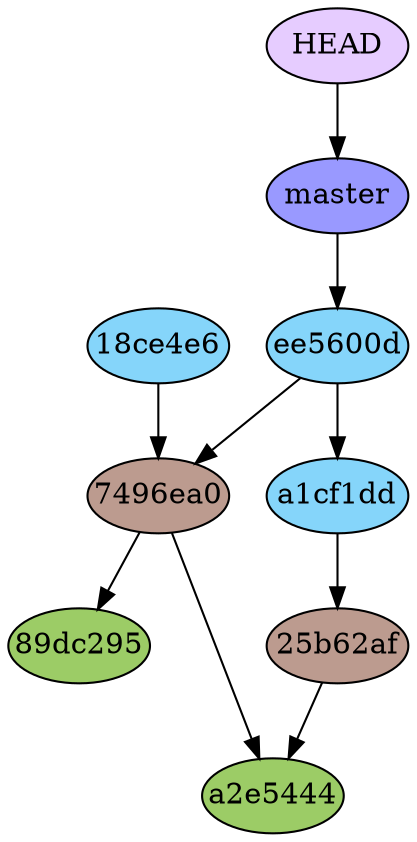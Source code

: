 digraph auto {
	graph [bgcolor=transparent]
	node [fixedsize=true style=filled width=0.95]
	"89dc295bf64c101d5cf637529bde87c5ab624d2b" [label="89dc295" fillcolor="#9ccc66"]
	a2e54446626d493073df79df2786339459f202f1 [label=a2e5444 fillcolor="#9ccc66"]
	"25b62afab12f572acd9e894ffe86f1052a103498" [label="25b62af" fillcolor="#bc9b8f"]
	"25b62afab12f572acd9e894ffe86f1052a103498" -> a2e54446626d493073df79df2786339459f202f1
	"7496ea036864cdee5ac6ab119203e4c4cc4ba868" [label="7496ea0" fillcolor="#bc9b8f"]
	"7496ea036864cdee5ac6ab119203e4c4cc4ba868" -> a2e54446626d493073df79df2786339459f202f1
	"7496ea036864cdee5ac6ab119203e4c4cc4ba868" -> "89dc295bf64c101d5cf637529bde87c5ab624d2b"
	"18ce4e66fad6715ec1172bcee0dbe56da8149942" [label="18ce4e6" fillcolor="#85d5fa"]
	"18ce4e66fad6715ec1172bcee0dbe56da8149942" -> "7496ea036864cdee5ac6ab119203e4c4cc4ba868"
	a1cf1dd77e6148be2a34f117fe0c8806541f4fa9 [label=a1cf1dd fillcolor="#85d5fa"]
	a1cf1dd77e6148be2a34f117fe0c8806541f4fa9 -> "25b62afab12f572acd9e894ffe86f1052a103498"
	ee5600d49fd16b9582cd837d052a429e137774bf [label=ee5600d fillcolor="#85d5fa"]
	ee5600d49fd16b9582cd837d052a429e137774bf -> "7496ea036864cdee5ac6ab119203e4c4cc4ba868"
	ee5600d49fd16b9582cd837d052a429e137774bf -> a1cf1dd77e6148be2a34f117fe0c8806541f4fa9
	master [label=master fillcolor="#9999ff"]
	master -> ee5600d49fd16b9582cd837d052a429e137774bf
	HEAD [label=HEAD fillcolor="#e6ccff"]
	HEAD -> master
}
